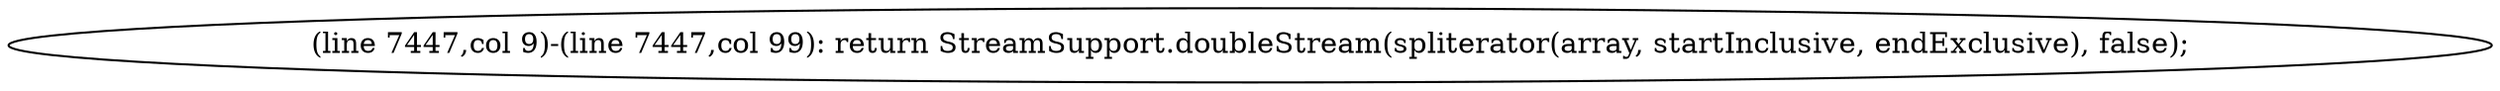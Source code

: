 digraph G {
  1 [ label="(line 7447,col 9)-(line 7447,col 99): return StreamSupport.doubleStream(spliterator(array, startInclusive, endExclusive), false);" ];
}
